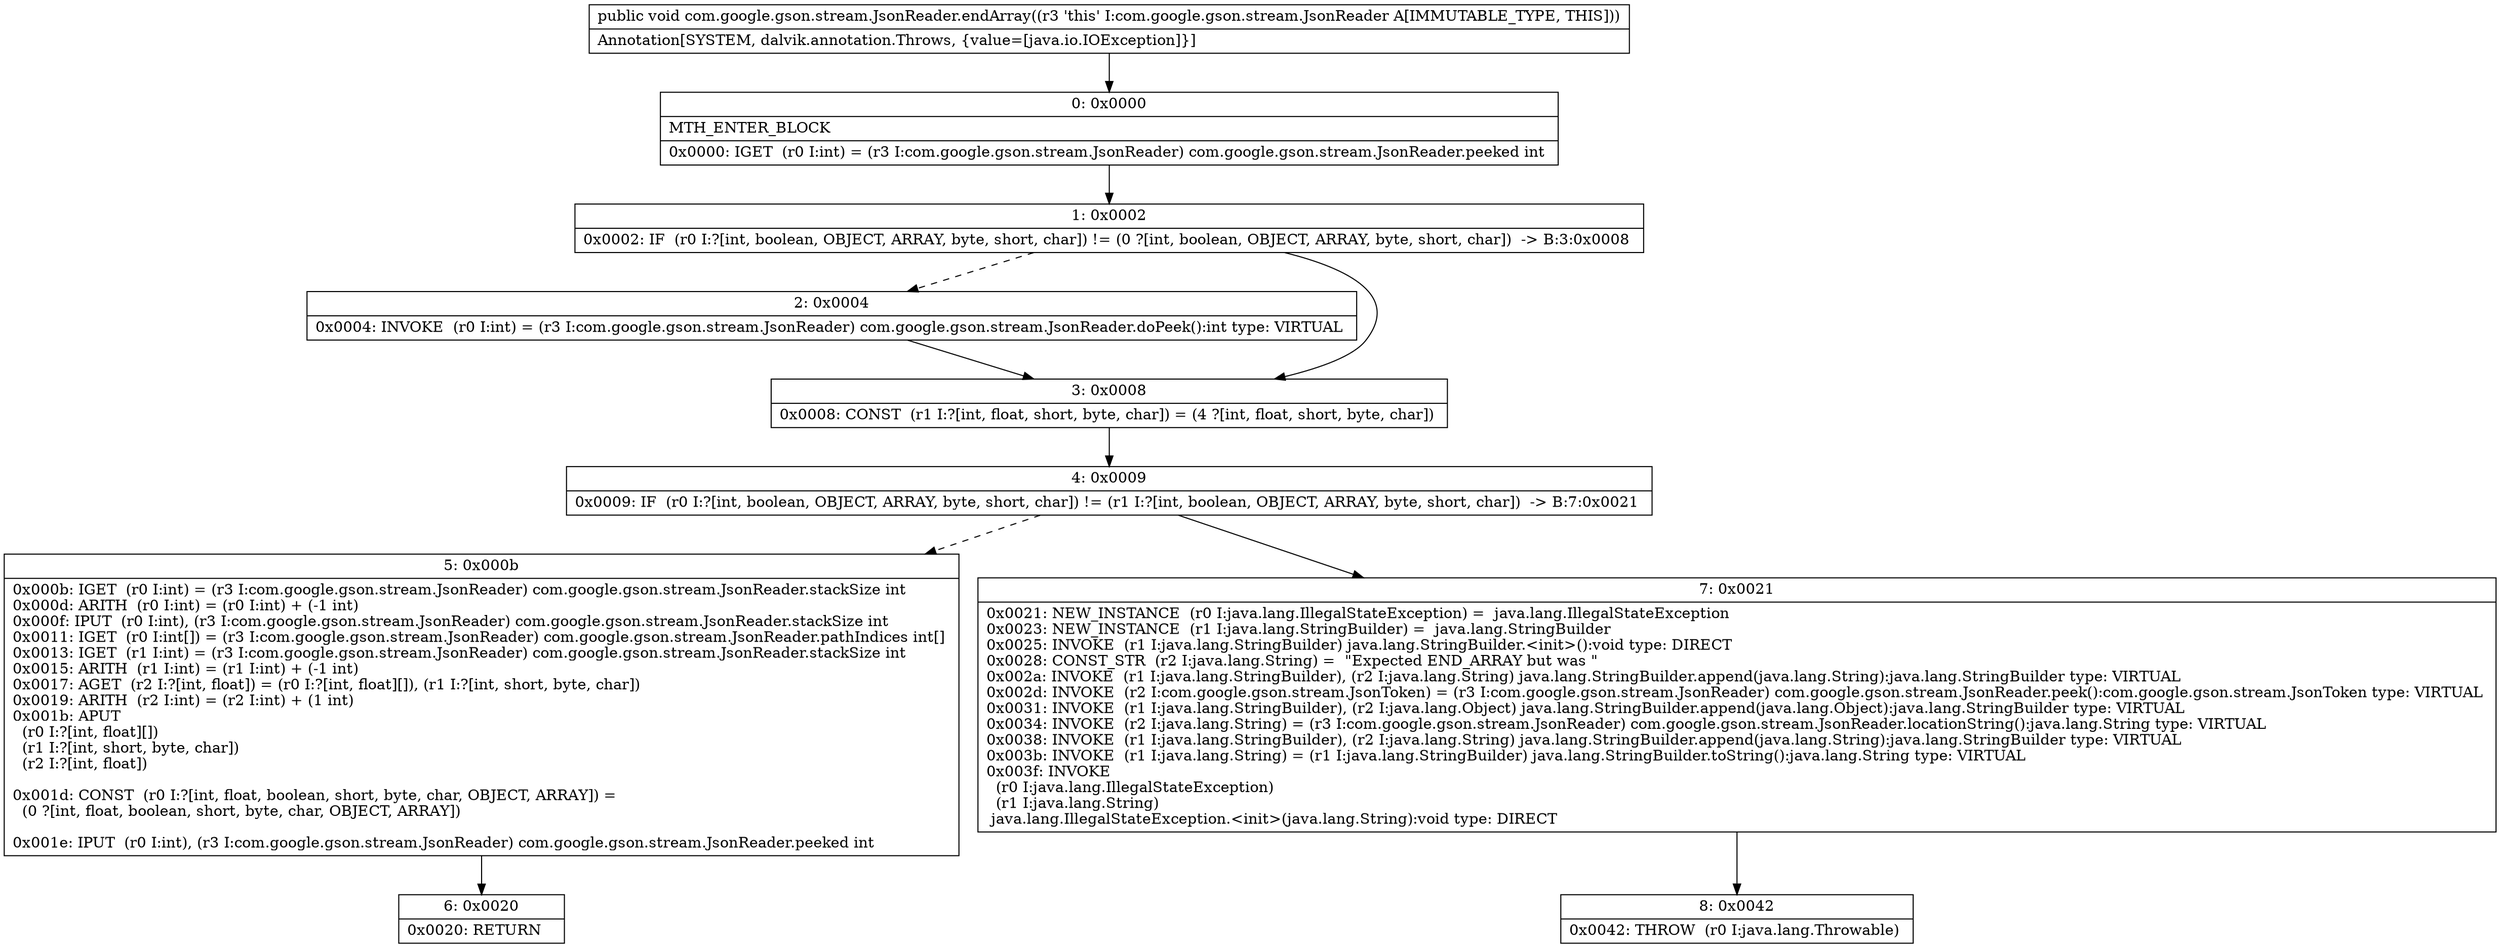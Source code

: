 digraph "CFG forcom.google.gson.stream.JsonReader.endArray()V" {
Node_0 [shape=record,label="{0\:\ 0x0000|MTH_ENTER_BLOCK\l|0x0000: IGET  (r0 I:int) = (r3 I:com.google.gson.stream.JsonReader) com.google.gson.stream.JsonReader.peeked int \l}"];
Node_1 [shape=record,label="{1\:\ 0x0002|0x0002: IF  (r0 I:?[int, boolean, OBJECT, ARRAY, byte, short, char]) != (0 ?[int, boolean, OBJECT, ARRAY, byte, short, char])  \-\> B:3:0x0008 \l}"];
Node_2 [shape=record,label="{2\:\ 0x0004|0x0004: INVOKE  (r0 I:int) = (r3 I:com.google.gson.stream.JsonReader) com.google.gson.stream.JsonReader.doPeek():int type: VIRTUAL \l}"];
Node_3 [shape=record,label="{3\:\ 0x0008|0x0008: CONST  (r1 I:?[int, float, short, byte, char]) = (4 ?[int, float, short, byte, char]) \l}"];
Node_4 [shape=record,label="{4\:\ 0x0009|0x0009: IF  (r0 I:?[int, boolean, OBJECT, ARRAY, byte, short, char]) != (r1 I:?[int, boolean, OBJECT, ARRAY, byte, short, char])  \-\> B:7:0x0021 \l}"];
Node_5 [shape=record,label="{5\:\ 0x000b|0x000b: IGET  (r0 I:int) = (r3 I:com.google.gson.stream.JsonReader) com.google.gson.stream.JsonReader.stackSize int \l0x000d: ARITH  (r0 I:int) = (r0 I:int) + (\-1 int) \l0x000f: IPUT  (r0 I:int), (r3 I:com.google.gson.stream.JsonReader) com.google.gson.stream.JsonReader.stackSize int \l0x0011: IGET  (r0 I:int[]) = (r3 I:com.google.gson.stream.JsonReader) com.google.gson.stream.JsonReader.pathIndices int[] \l0x0013: IGET  (r1 I:int) = (r3 I:com.google.gson.stream.JsonReader) com.google.gson.stream.JsonReader.stackSize int \l0x0015: ARITH  (r1 I:int) = (r1 I:int) + (\-1 int) \l0x0017: AGET  (r2 I:?[int, float]) = (r0 I:?[int, float][]), (r1 I:?[int, short, byte, char]) \l0x0019: ARITH  (r2 I:int) = (r2 I:int) + (1 int) \l0x001b: APUT  \l  (r0 I:?[int, float][])\l  (r1 I:?[int, short, byte, char])\l  (r2 I:?[int, float])\l \l0x001d: CONST  (r0 I:?[int, float, boolean, short, byte, char, OBJECT, ARRAY]) = \l  (0 ?[int, float, boolean, short, byte, char, OBJECT, ARRAY])\l \l0x001e: IPUT  (r0 I:int), (r3 I:com.google.gson.stream.JsonReader) com.google.gson.stream.JsonReader.peeked int \l}"];
Node_6 [shape=record,label="{6\:\ 0x0020|0x0020: RETURN   \l}"];
Node_7 [shape=record,label="{7\:\ 0x0021|0x0021: NEW_INSTANCE  (r0 I:java.lang.IllegalStateException) =  java.lang.IllegalStateException \l0x0023: NEW_INSTANCE  (r1 I:java.lang.StringBuilder) =  java.lang.StringBuilder \l0x0025: INVOKE  (r1 I:java.lang.StringBuilder) java.lang.StringBuilder.\<init\>():void type: DIRECT \l0x0028: CONST_STR  (r2 I:java.lang.String) =  \"Expected END_ARRAY but was \" \l0x002a: INVOKE  (r1 I:java.lang.StringBuilder), (r2 I:java.lang.String) java.lang.StringBuilder.append(java.lang.String):java.lang.StringBuilder type: VIRTUAL \l0x002d: INVOKE  (r2 I:com.google.gson.stream.JsonToken) = (r3 I:com.google.gson.stream.JsonReader) com.google.gson.stream.JsonReader.peek():com.google.gson.stream.JsonToken type: VIRTUAL \l0x0031: INVOKE  (r1 I:java.lang.StringBuilder), (r2 I:java.lang.Object) java.lang.StringBuilder.append(java.lang.Object):java.lang.StringBuilder type: VIRTUAL \l0x0034: INVOKE  (r2 I:java.lang.String) = (r3 I:com.google.gson.stream.JsonReader) com.google.gson.stream.JsonReader.locationString():java.lang.String type: VIRTUAL \l0x0038: INVOKE  (r1 I:java.lang.StringBuilder), (r2 I:java.lang.String) java.lang.StringBuilder.append(java.lang.String):java.lang.StringBuilder type: VIRTUAL \l0x003b: INVOKE  (r1 I:java.lang.String) = (r1 I:java.lang.StringBuilder) java.lang.StringBuilder.toString():java.lang.String type: VIRTUAL \l0x003f: INVOKE  \l  (r0 I:java.lang.IllegalStateException)\l  (r1 I:java.lang.String)\l java.lang.IllegalStateException.\<init\>(java.lang.String):void type: DIRECT \l}"];
Node_8 [shape=record,label="{8\:\ 0x0042|0x0042: THROW  (r0 I:java.lang.Throwable) \l}"];
MethodNode[shape=record,label="{public void com.google.gson.stream.JsonReader.endArray((r3 'this' I:com.google.gson.stream.JsonReader A[IMMUTABLE_TYPE, THIS]))  | Annotation[SYSTEM, dalvik.annotation.Throws, \{value=[java.io.IOException]\}]\l}"];
MethodNode -> Node_0;
Node_0 -> Node_1;
Node_1 -> Node_2[style=dashed];
Node_1 -> Node_3;
Node_2 -> Node_3;
Node_3 -> Node_4;
Node_4 -> Node_5[style=dashed];
Node_4 -> Node_7;
Node_5 -> Node_6;
Node_7 -> Node_8;
}

